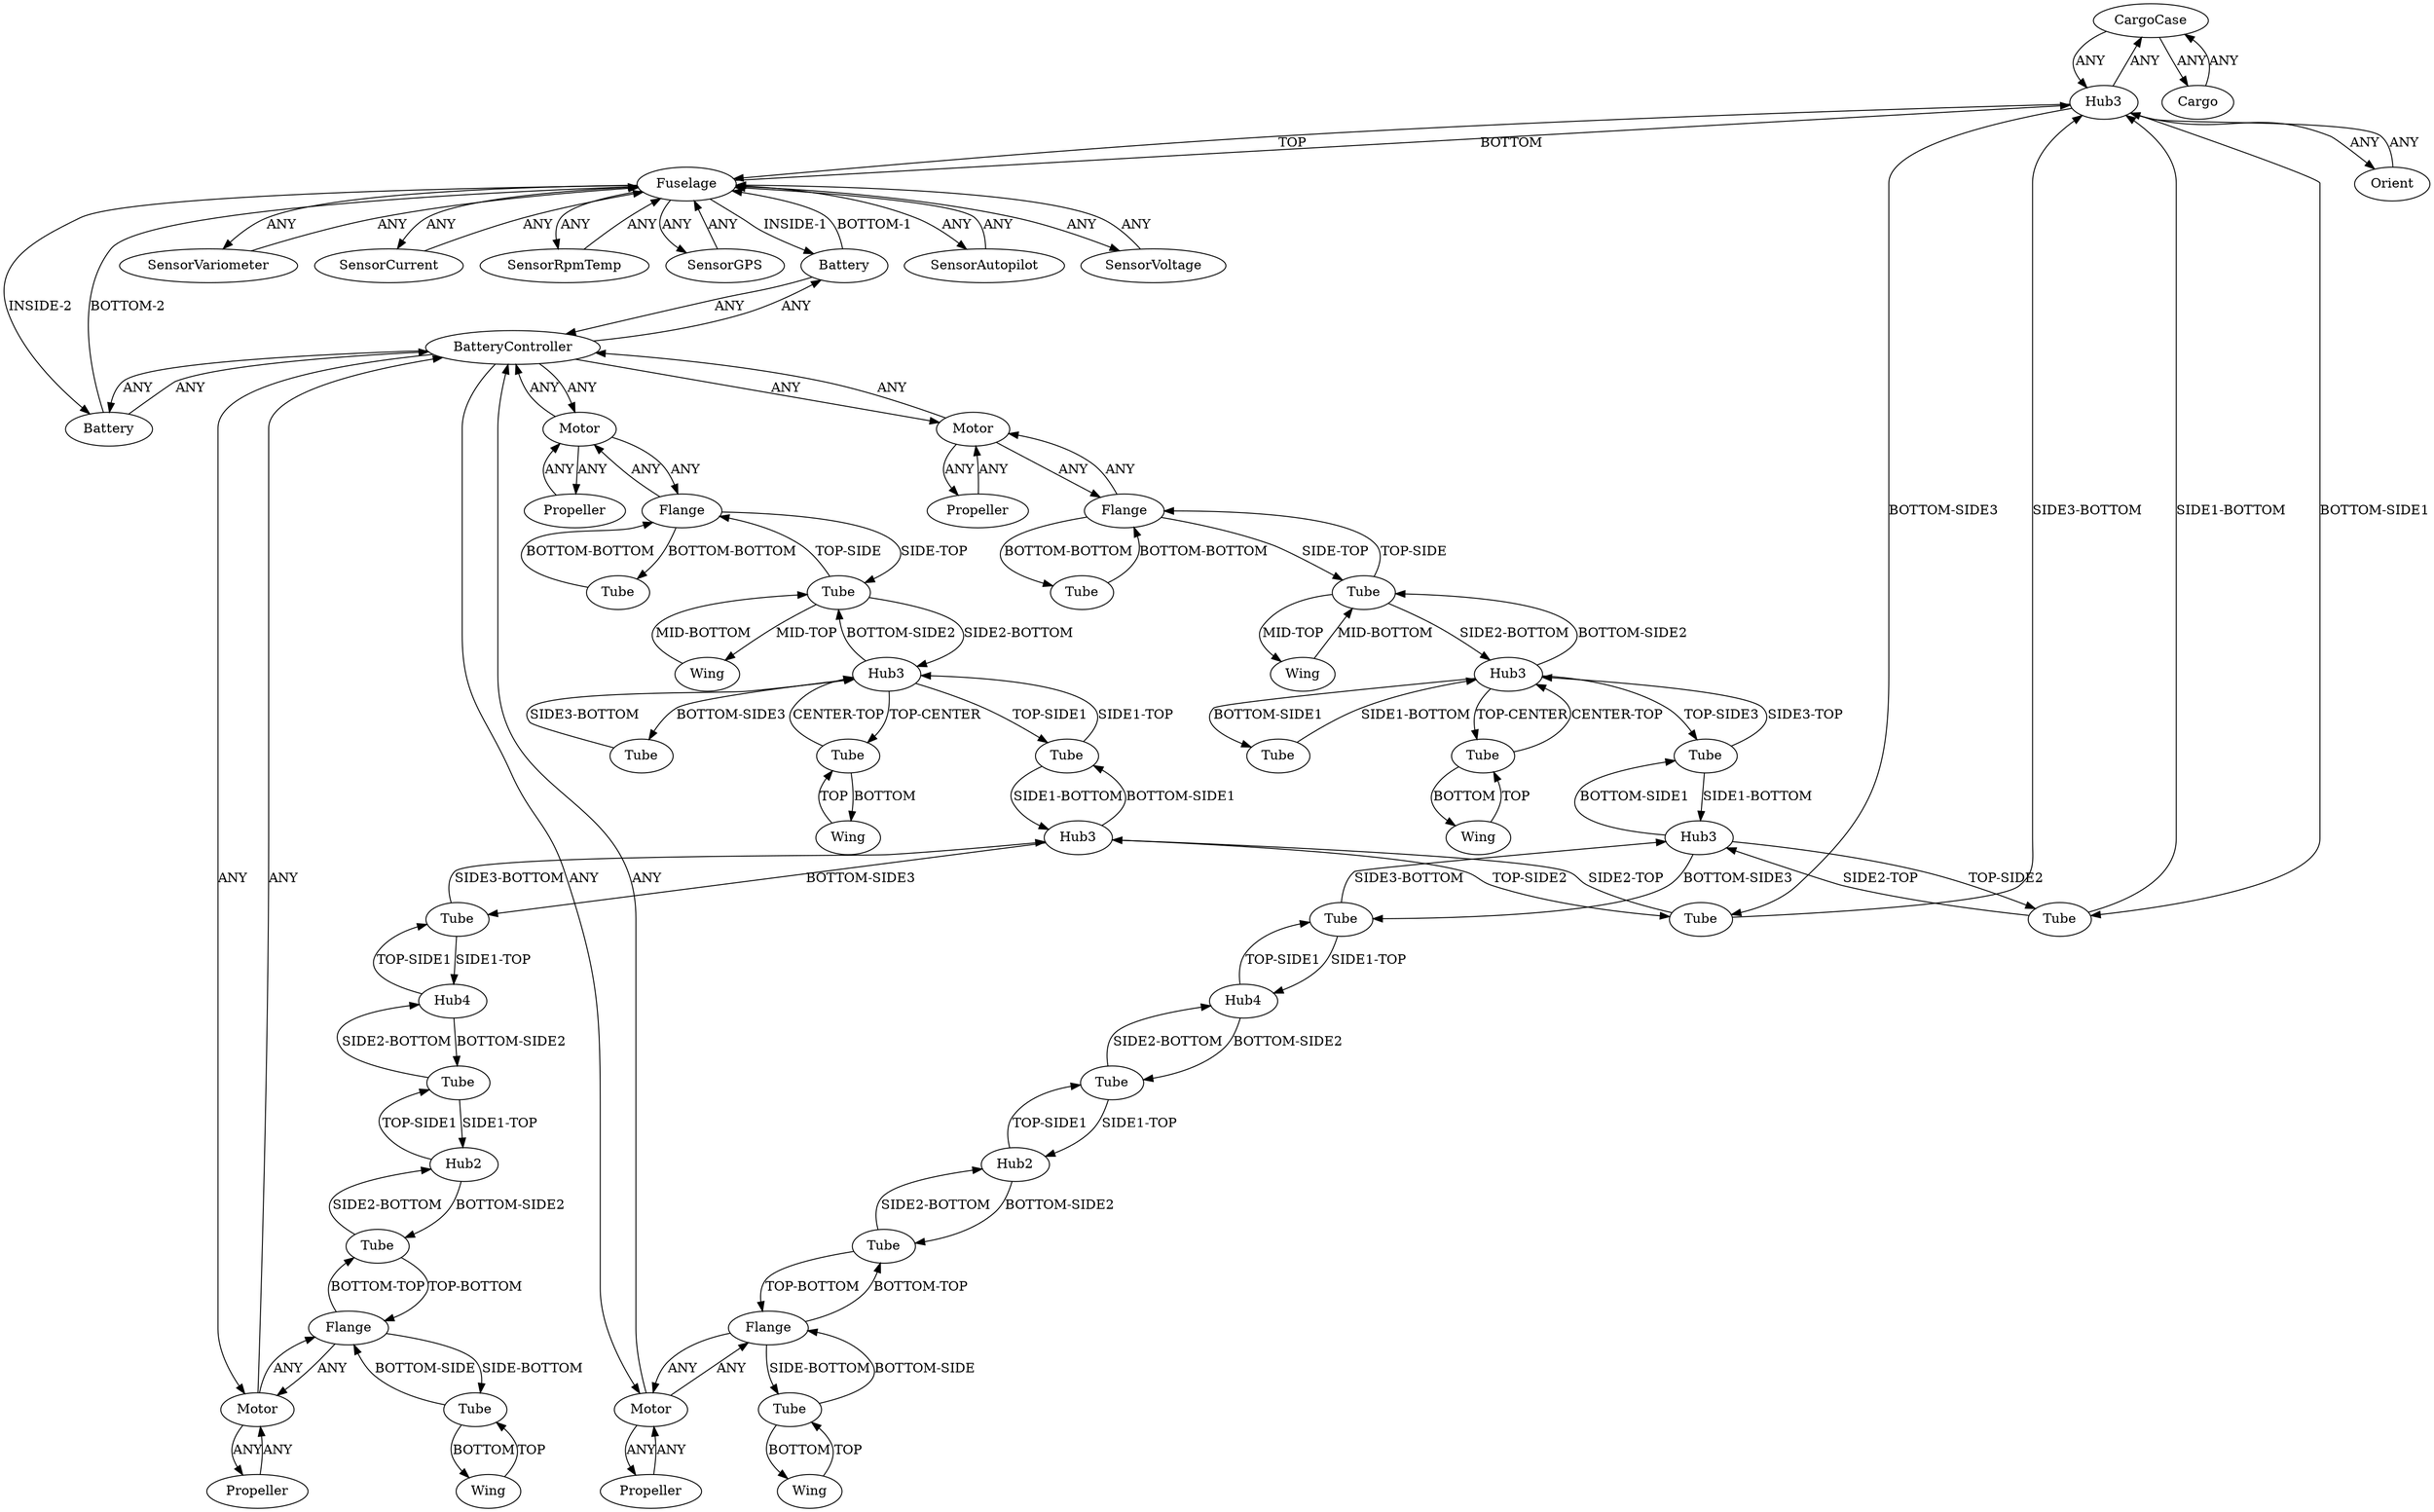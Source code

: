 /* Created by igraph 0.10.2 */
digraph {
  0 [
    instance=CargoCase_instance_1
    label=CargoCase
  ];
  1 [
    instance=Hub3_instance_1
    label=Hub3
  ];
  2 [
    instance=Fuselage_instance_1
    label=Fuselage
  ];
  3 [
    instance=Tube_instance_1
    label=Tube
  ];
  4 [
    instance=Tube_instance_2
    label=Tube
  ];
  5 [
    instance=Tube_instance_3
    label=Tube
  ];
  6 [
    instance=Flange_instance_1
    label=Flange
  ];
  7 [
    instance=Tube_instance_4
    label=Tube
  ];
  8 [
    instance=Tube_instance_5
    label=Tube
  ];
  9 [
    instance=Hub3_instance_2
    label=Hub3
  ];
  10 [
    instance=Wing_instance_1
    label=Wing
  ];
  11 [
    instance=Tube_instance_6
    label=Tube
  ];
  12 [
    instance=Motor_instance_1
    label=Motor
  ];
  13 [
    instance=Hub3_instance_3
    label=Hub3
  ];
  14 [
    instance=SensorAutopilot_instance_1
    label=SensorAutopilot
  ];
  15 [
    instance=Tube_instance_7
    label=Tube
  ];
  16 [
    instance=Hub3_instance_4
    label=Hub3
  ];
  17 [
    instance=Tube_instance_8
    label=Tube
  ];
  18 [
    instance=Hub4_instance_1
    label=Hub4
  ];
  19 [
    instance=Propeller_instance_1
    label=Propeller
  ];
  20 [
    instance=Flange_instance_2
    label=Flange
  ];
  21 [
    instance=Tube_instance_9
    label=Tube
  ];
  22 [
    instance=SensorVoltage_instance_1
    label=SensorVoltage
  ];
  23 [
    instance=Cargo_instance_1
    label=Cargo
  ];
  24 [
    instance=Wing_instance_2
    label=Wing
  ];
  25 [
    instance=Propeller_instance_2
    label=Propeller
  ];
  26 [
    instance=Hub2_instance_1
    label=Hub2
  ];
  27 [
    instance=Motor_instance_2
    label=Motor
  ];
  28 [
    instance=Hub4_instance_2
    label=Hub4
  ];
  29 [
    instance=Wing_instance_3
    label=Wing
  ];
  30 [
    instance=Tube_instance_10
    label=Tube
  ];
  31 [
    instance=Wing_instance_4
    label=Wing
  ];
  32 [
    instance=Tube_instance_11
    label=Tube
  ];
  33 [
    instance=Tube_instance_12
    label=Tube
  ];
  34 [
    instance=Motor_instance_3
    label=Motor
  ];
  35 [
    instance=Flange_instance_3
    label=Flange
  ];
  36 [
    instance=Propeller_instance_3
    label=Propeller
  ];
  37 [
    instance=Flange_instance_4
    label=Flange
  ];
  38 [
    instance=SensorGPS_instance_1
    label=SensorGPS
  ];
  39 [
    instance=Tube_instance_13
    label=Tube
  ];
  40 [
    instance=Battery_instance_1
    label=Battery
  ];
  41 [
    instance=SensorVariometer_instance_1
    label=SensorVariometer
  ];
  42 [
    instance=Battery_instance_2
    label=Battery
  ];
  43 [
    instance=Tube_instance_14
    label=Tube
  ];
  44 [
    instance=Wing_instance_5
    label=Wing
  ];
  45 [
    instance=Hub3_instance_5
    label=Hub3
  ];
  46 [
    instance=Tube_instance_15
    label=Tube
  ];
  47 [
    instance=Orient
    label=Orient
  ];
  48 [
    instance=Tube_instance_16
    label=Tube
  ];
  49 [
    instance=Tube_instance_17
    label=Tube
  ];
  50 [
    instance=Tube_instance_18
    label=Tube
  ];
  51 [
    instance=Hub2_instance_2
    label=Hub2
  ];
  52 [
    instance=SensorCurrent_instance_1
    label=SensorCurrent
  ];
  53 [
    instance=Tube_instance_19
    label=Tube
  ];
  54 [
    instance=Motor_instance_4
    label=Motor
  ];
  55 [
    instance=Propeller_instance_4
    label=Propeller
  ];
  56 [
    instance=BatteryController_instance_1
    label=BatteryController
  ];
  57 [
    instance=Wing_instance_6
    label=Wing
  ];
  58 [
    instance=Tube_instance_20
    label=Tube
  ];
  59 [
    instance=SensorRpmTemp_instance_1
    label=SensorRpmTemp
  ];

  0 -> 16 [
    label=ANY
  ];
  0 -> 23 [
    label=ANY
  ];
  1 -> 33 [
    label="TOP-SIDE2"
  ];
  1 -> 32 [
    label="BOTTOM-SIDE1"
  ];
  1 -> 43 [
    label="BOTTOM-SIDE3"
  ];
  2 -> 16 [
    label=BOTTOM
  ];
  2 -> 41 [
    label=ANY
  ];
  2 -> 38 [
    label=ANY
  ];
  2 -> 40 [
    label="INSIDE-1"
  ];
  2 -> 42 [
    label="INSIDE-2"
  ];
  2 -> 14 [
    label=ANY
  ];
  2 -> 22 [
    label=ANY
  ];
  2 -> 59 [
    label=ANY
  ];
  2 -> 52 [
    label=ANY
  ];
  3 -> 10 [
    label=BOTTOM
  ];
  3 -> 37 [
    label="BOTTOM-SIDE"
  ];
  4 -> 35 [
    label="BOTTOM-BOTTOM"
  ];
  5 -> 28 [
    label="SIDE2-BOTTOM"
  ];
  5 -> 26 [
    label="SIDE1-TOP"
  ];
  6 -> 48 [
    label="BOTTOM-BOTTOM"
  ];
  6 -> 7 [
    label="SIDE-TOP"
  ];
  6 -> 12 [
    label=ANY
  ];
  7 -> 6 [
    label="TOP-SIDE"
  ];
  7 -> 45 [
    label="SIDE2-BOTTOM"
  ];
  7 -> 29 [
    label="MID-TOP"
  ];
  8 -> 35 [
    label="TOP-SIDE"
  ];
  8 -> 31 [
    label="MID-TOP"
  ];
  8 -> 9 [
    label="SIDE2-BOTTOM"
  ];
  9 -> 58 [
    label="TOP-CENTER"
  ];
  9 -> 8 [
    label="BOTTOM-SIDE2"
  ];
  9 -> 32 [
    label="TOP-SIDE3"
  ];
  9 -> 49 [
    label="BOTTOM-SIDE1"
  ];
  10 -> 3 [
    label=TOP
  ];
  11 -> 45 [
    label="SIDE1-TOP"
  ];
  11 -> 13 [
    label="SIDE1-BOTTOM"
  ];
  12 -> 56 [
    label=ANY
  ];
  12 -> 19 [
    label=ANY
  ];
  12 -> 6 [
    label=ANY
  ];
  13 -> 30 [
    label="TOP-SIDE2"
  ];
  13 -> 11 [
    label="BOTTOM-SIDE1"
  ];
  13 -> 17 [
    label="BOTTOM-SIDE3"
  ];
  14 -> 2 [
    label=ANY
  ];
  15 -> 45 [
    label="SIDE3-BOTTOM"
  ];
  16 -> 2 [
    label=TOP
  ];
  16 -> 47 [
    label=ANY
  ];
  16 -> 0 [
    label=ANY
  ];
  16 -> 30 [
    label="BOTTOM-SIDE3"
  ];
  16 -> 33 [
    label="BOTTOM-SIDE1"
  ];
  17 -> 13 [
    label="SIDE3-BOTTOM"
  ];
  17 -> 18 [
    label="SIDE1-TOP"
  ];
  18 -> 39 [
    label="BOTTOM-SIDE2"
  ];
  18 -> 17 [
    label="TOP-SIDE1"
  ];
  19 -> 12 [
    label=ANY
  ];
  20 -> 54 [
    label=ANY
  ];
  20 -> 46 [
    label="BOTTOM-TOP"
  ];
  20 -> 50 [
    label="SIDE-BOTTOM"
  ];
  21 -> 45 [
    label="CENTER-TOP"
  ];
  21 -> 44 [
    label=BOTTOM
  ];
  22 -> 2 [
    label=ANY
  ];
  23 -> 0 [
    label=ANY
  ];
  24 -> 58 [
    label=TOP
  ];
  25 -> 27 [
    label=ANY
  ];
  26 -> 46 [
    label="BOTTOM-SIDE2"
  ];
  26 -> 5 [
    label="TOP-SIDE1"
  ];
  27 -> 56 [
    label=ANY
  ];
  27 -> 25 [
    label=ANY
  ];
  27 -> 35 [
    label=ANY
  ];
  28 -> 43 [
    label="TOP-SIDE1"
  ];
  28 -> 5 [
    label="BOTTOM-SIDE2"
  ];
  29 -> 7 [
    label="MID-BOTTOM"
  ];
  30 -> 13 [
    label="SIDE2-TOP"
  ];
  30 -> 16 [
    label="SIDE3-BOTTOM"
  ];
  31 -> 8 [
    label="MID-BOTTOM"
  ];
  32 -> 1 [
    label="SIDE1-BOTTOM"
  ];
  32 -> 9 [
    label="SIDE3-TOP"
  ];
  33 -> 1 [
    label="SIDE2-TOP"
  ];
  33 -> 16 [
    label="SIDE1-BOTTOM"
  ];
  34 -> 56 [
    label=ANY
  ];
  34 -> 37 [
    label=ANY
  ];
  34 -> 36 [
    label=ANY
  ];
  35 -> 27 [
    label=ANY
  ];
  35 -> 8 [
    label="SIDE-TOP"
  ];
  35 -> 4 [
    label="BOTTOM-BOTTOM"
  ];
  36 -> 34 [
    label=ANY
  ];
  37 -> 53 [
    label="BOTTOM-TOP"
  ];
  37 -> 3 [
    label="SIDE-BOTTOM"
  ];
  37 -> 34 [
    label=ANY
  ];
  38 -> 2 [
    label=ANY
  ];
  39 -> 18 [
    label="SIDE2-BOTTOM"
  ];
  39 -> 51 [
    label="SIDE1-TOP"
  ];
  40 -> 2 [
    label="BOTTOM-1"
  ];
  40 -> 56 [
    label=ANY
  ];
  41 -> 2 [
    label=ANY
  ];
  42 -> 2 [
    label="BOTTOM-2"
  ];
  42 -> 56 [
    label=ANY
  ];
  43 -> 28 [
    label="SIDE1-TOP"
  ];
  43 -> 1 [
    label="SIDE3-BOTTOM"
  ];
  44 -> 21 [
    label=TOP
  ];
  45 -> 15 [
    label="BOTTOM-SIDE3"
  ];
  45 -> 21 [
    label="TOP-CENTER"
  ];
  45 -> 7 [
    label="BOTTOM-SIDE2"
  ];
  45 -> 11 [
    label="TOP-SIDE1"
  ];
  46 -> 20 [
    label="TOP-BOTTOM"
  ];
  46 -> 26 [
    label="SIDE2-BOTTOM"
  ];
  47 -> 16 [
    label=ANY
  ];
  48 -> 6 [
    label="BOTTOM-BOTTOM"
  ];
  49 -> 9 [
    label="SIDE1-BOTTOM"
  ];
  50 -> 20 [
    label="BOTTOM-SIDE"
  ];
  50 -> 57 [
    label=BOTTOM
  ];
  51 -> 53 [
    label="BOTTOM-SIDE2"
  ];
  51 -> 39 [
    label="TOP-SIDE1"
  ];
  52 -> 2 [
    label=ANY
  ];
  53 -> 37 [
    label="TOP-BOTTOM"
  ];
  53 -> 51 [
    label="SIDE2-BOTTOM"
  ];
  54 -> 55 [
    label=ANY
  ];
  54 -> 56 [
    label=ANY
  ];
  54 -> 20 [
    label=ANY
  ];
  55 -> 54 [
    label=ANY
  ];
  56 -> 34 [
    label=ANY
  ];
  56 -> 40 [
    label=ANY
  ];
  56 -> 54 [
    label=ANY
  ];
  56 -> 27 [
    label=ANY
  ];
  56 -> 12 [
    label=ANY
  ];
  56 -> 42 [
    label=ANY
  ];
  57 -> 50 [
    label=TOP
  ];
  58 -> 9 [
    label="CENTER-TOP"
  ];
  58 -> 24 [
    label=BOTTOM
  ];
  59 -> 2 [
    label=ANY
  ];
}
